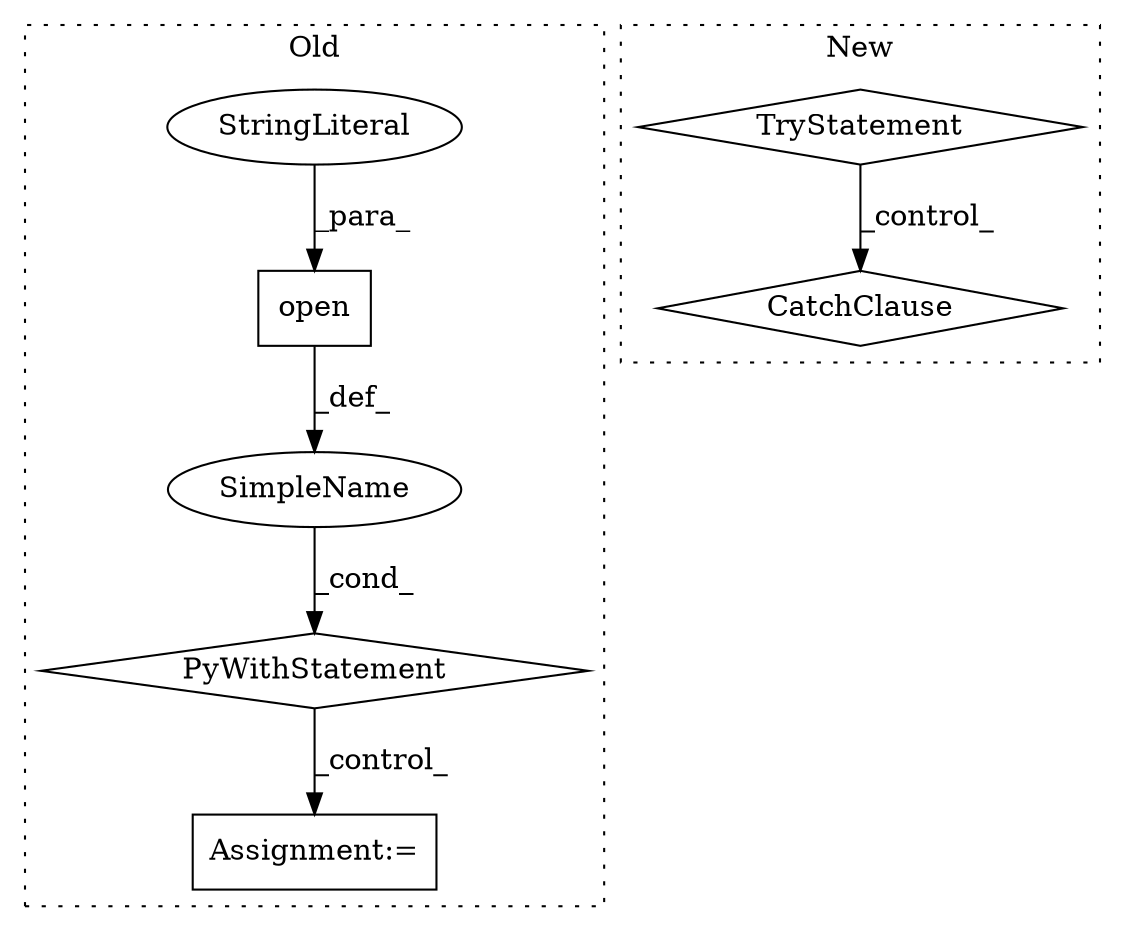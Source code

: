 digraph G {
subgraph cluster0 {
1 [label="open" a="32" s="1145,1167" l="5,1" shape="box"];
4 [label="PyWithStatement" a="104" s="1135,1168" l="10,2" shape="diamond"];
5 [label="SimpleName" a="42" s="" l="" shape="ellipse"];
6 [label="Assignment:=" a="7" s="1254" l="1" shape="box"];
7 [label="StringLiteral" a="45" s="1163" l="4" shape="ellipse"];
label = "Old";
style="dotted";
}
subgraph cluster1 {
2 [label="CatchClause" a="12" s="1398,1432" l="11,2" shape="diamond"];
3 [label="TryStatement" a="54" s="1361" l="4" shape="diamond"];
label = "New";
style="dotted";
}
1 -> 5 [label="_def_"];
3 -> 2 [label="_control_"];
4 -> 6 [label="_control_"];
5 -> 4 [label="_cond_"];
7 -> 1 [label="_para_"];
}